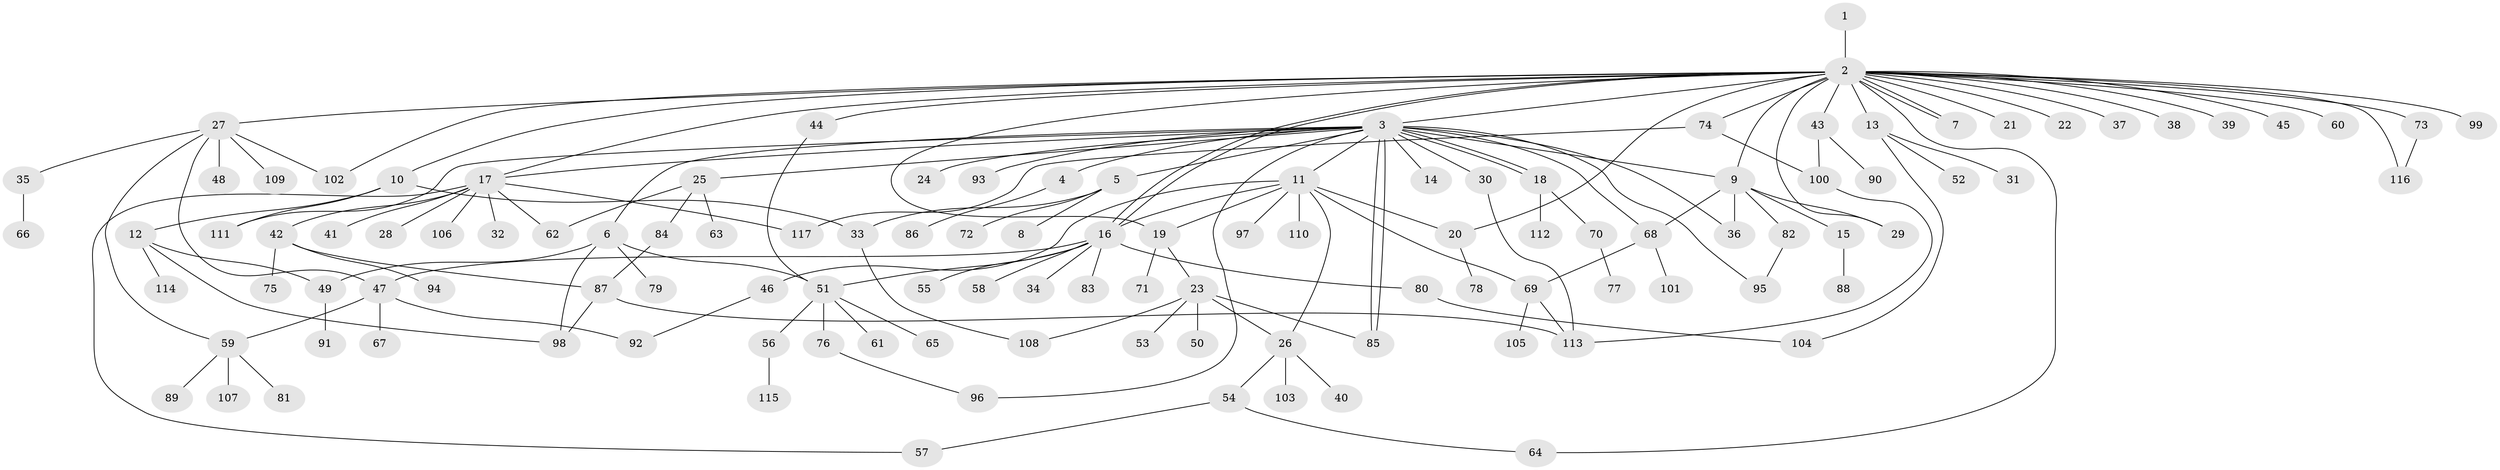 // coarse degree distribution, {1: 0.8478260869565217, 2: 0.06521739130434782, 3: 0.021739130434782608, 7: 0.021739130434782608, 26: 0.021739130434782608, 15: 0.021739130434782608}
// Generated by graph-tools (version 1.1) at 2025/50/03/04/25 21:50:05]
// undirected, 117 vertices, 156 edges
graph export_dot {
graph [start="1"]
  node [color=gray90,style=filled];
  1;
  2;
  3;
  4;
  5;
  6;
  7;
  8;
  9;
  10;
  11;
  12;
  13;
  14;
  15;
  16;
  17;
  18;
  19;
  20;
  21;
  22;
  23;
  24;
  25;
  26;
  27;
  28;
  29;
  30;
  31;
  32;
  33;
  34;
  35;
  36;
  37;
  38;
  39;
  40;
  41;
  42;
  43;
  44;
  45;
  46;
  47;
  48;
  49;
  50;
  51;
  52;
  53;
  54;
  55;
  56;
  57;
  58;
  59;
  60;
  61;
  62;
  63;
  64;
  65;
  66;
  67;
  68;
  69;
  70;
  71;
  72;
  73;
  74;
  75;
  76;
  77;
  78;
  79;
  80;
  81;
  82;
  83;
  84;
  85;
  86;
  87;
  88;
  89;
  90;
  91;
  92;
  93;
  94;
  95;
  96;
  97;
  98;
  99;
  100;
  101;
  102;
  103;
  104;
  105;
  106;
  107;
  108;
  109;
  110;
  111;
  112;
  113;
  114;
  115;
  116;
  117;
  1 -- 2;
  2 -- 3;
  2 -- 7;
  2 -- 7;
  2 -- 9;
  2 -- 10;
  2 -- 13;
  2 -- 16;
  2 -- 16;
  2 -- 17;
  2 -- 19;
  2 -- 20;
  2 -- 21;
  2 -- 22;
  2 -- 27;
  2 -- 29;
  2 -- 37;
  2 -- 38;
  2 -- 39;
  2 -- 43;
  2 -- 44;
  2 -- 45;
  2 -- 60;
  2 -- 64;
  2 -- 73;
  2 -- 74;
  2 -- 99;
  2 -- 102;
  2 -- 116;
  3 -- 4;
  3 -- 5;
  3 -- 6;
  3 -- 9;
  3 -- 11;
  3 -- 14;
  3 -- 17;
  3 -- 18;
  3 -- 18;
  3 -- 24;
  3 -- 25;
  3 -- 30;
  3 -- 36;
  3 -- 68;
  3 -- 85;
  3 -- 85;
  3 -- 93;
  3 -- 95;
  3 -- 96;
  3 -- 111;
  4 -- 86;
  5 -- 8;
  5 -- 33;
  5 -- 72;
  6 -- 49;
  6 -- 51;
  6 -- 79;
  6 -- 98;
  9 -- 15;
  9 -- 29;
  9 -- 36;
  9 -- 68;
  9 -- 82;
  10 -- 12;
  10 -- 33;
  10 -- 111;
  11 -- 16;
  11 -- 19;
  11 -- 20;
  11 -- 26;
  11 -- 46;
  11 -- 69;
  11 -- 97;
  11 -- 110;
  12 -- 49;
  12 -- 98;
  12 -- 114;
  13 -- 31;
  13 -- 52;
  13 -- 104;
  15 -- 88;
  16 -- 34;
  16 -- 47;
  16 -- 51;
  16 -- 55;
  16 -- 58;
  16 -- 80;
  16 -- 83;
  17 -- 28;
  17 -- 32;
  17 -- 41;
  17 -- 42;
  17 -- 57;
  17 -- 62;
  17 -- 106;
  17 -- 117;
  18 -- 70;
  18 -- 112;
  19 -- 23;
  19 -- 71;
  20 -- 78;
  23 -- 26;
  23 -- 50;
  23 -- 53;
  23 -- 85;
  23 -- 108;
  25 -- 62;
  25 -- 63;
  25 -- 84;
  26 -- 40;
  26 -- 54;
  26 -- 103;
  27 -- 35;
  27 -- 47;
  27 -- 48;
  27 -- 59;
  27 -- 102;
  27 -- 109;
  30 -- 113;
  33 -- 108;
  35 -- 66;
  42 -- 75;
  42 -- 87;
  42 -- 94;
  43 -- 90;
  43 -- 100;
  44 -- 51;
  46 -- 92;
  47 -- 59;
  47 -- 67;
  47 -- 92;
  49 -- 91;
  51 -- 56;
  51 -- 61;
  51 -- 65;
  51 -- 76;
  54 -- 57;
  54 -- 64;
  56 -- 115;
  59 -- 81;
  59 -- 89;
  59 -- 107;
  68 -- 69;
  68 -- 101;
  69 -- 105;
  69 -- 113;
  70 -- 77;
  73 -- 116;
  74 -- 100;
  74 -- 117;
  76 -- 96;
  80 -- 104;
  82 -- 95;
  84 -- 87;
  87 -- 98;
  87 -- 113;
  100 -- 113;
}
